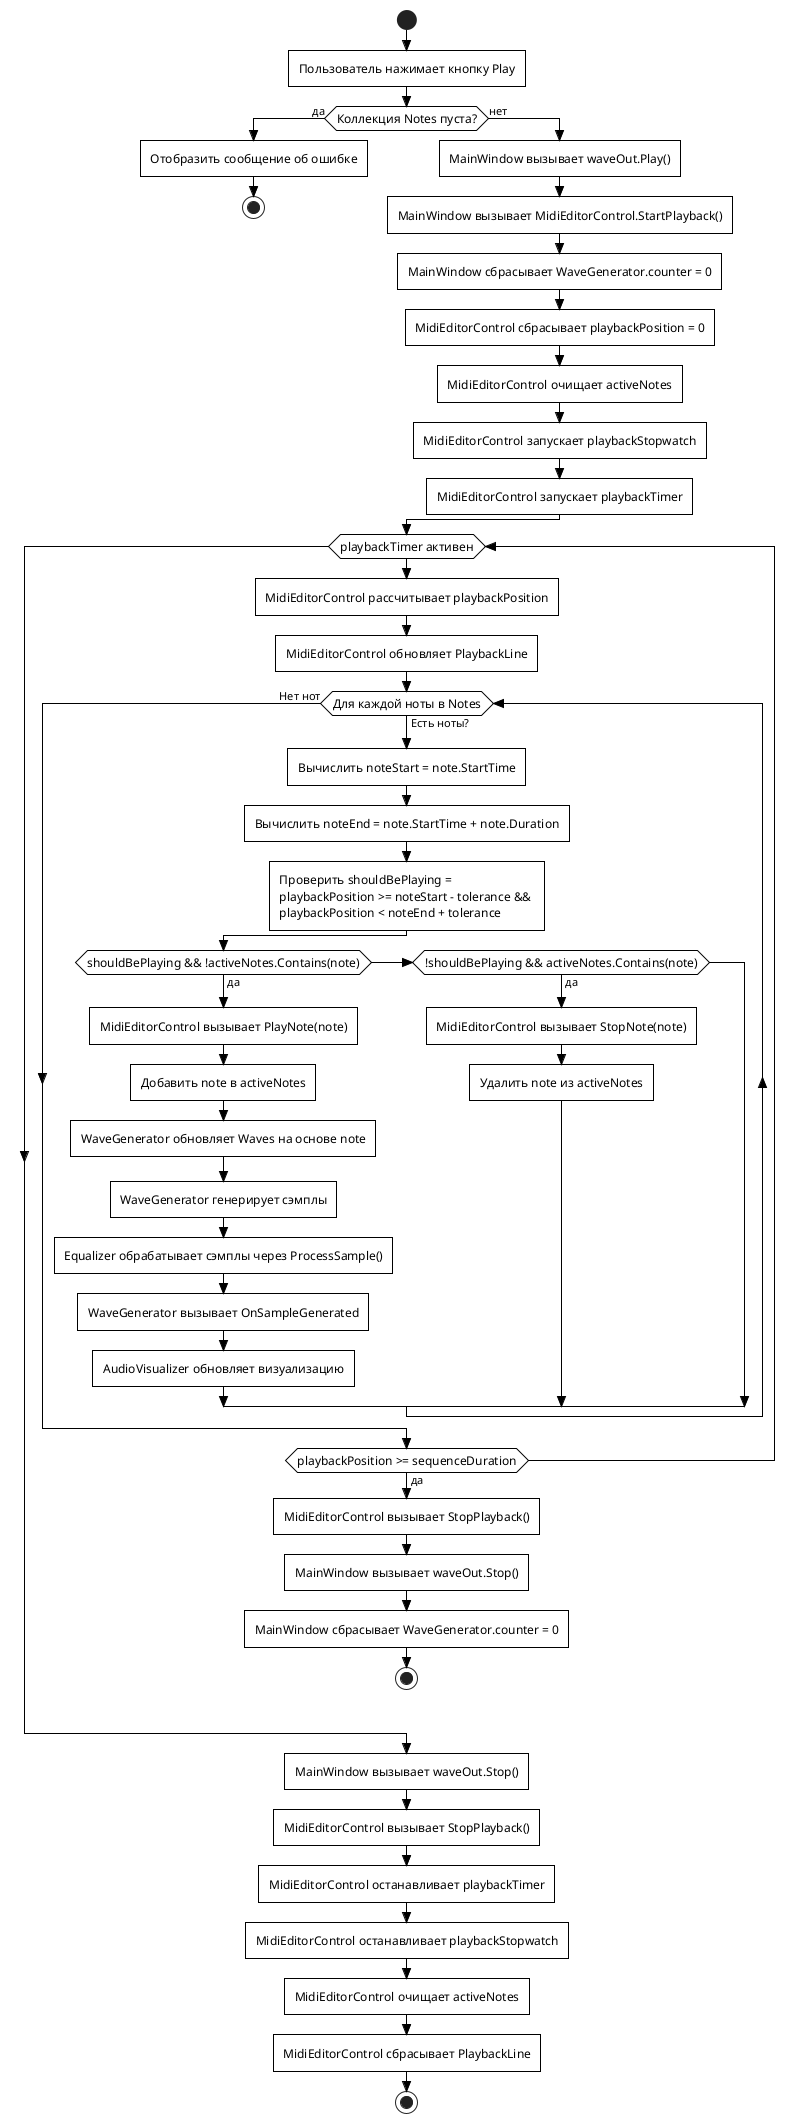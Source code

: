 @startuml ActivityDiagramPlayback

skinparam monochrome true
skinparam shadowing false
skinparam activityFontSize 12
skinparam activityFontName Arial
skinparam activityBorderThickness 1
skinparam activityBackgroundColor none
skinparam activityBorderColor black
skinparam activityCornerRadius 0
skinparam defaultCornerRadius 0
skinparam ArrowColor black
skinparam ActivityDiamondCornerRadius 0
skinparam style strictuml
skinparam roundCorner 0

start

:Пользователь нажимает кнопку Play;

if (Коллекция Notes пуста?) then (да)
  :Отобразить сообщение об ошибке;
  stop
else (нет)
  :MainWindow вызывает waveOut.Play();
  :MainWindow вызывает MidiEditorControl.StartPlayback();
  :MainWindow сбрасывает WaveGenerator.counter = 0;
  :MidiEditorControl сбрасывает playbackPosition = 0;
  :MidiEditorControl очищает activeNotes;
  :MidiEditorControl запускает playbackStopwatch;
  :MidiEditorControl запускает playbackTimer;
endif

while (playbackTimer активен)
  :MidiEditorControl рассчитывает playbackPosition;
  :MidiEditorControl обновляет PlaybackLine;

  while (Для каждой ноты в Notes) is (Есть ноты?)
    :Вычислить noteStart = note.StartTime;
    :Вычислить noteEnd = note.StartTime + note.Duration;
    :Проверить shouldBePlaying = \nplaybackPosition >= noteStart - tolerance && \nplaybackPosition < noteEnd + tolerance;
    if (shouldBePlaying && !activeNotes.Contains(note)) then (да)
      :MidiEditorControl вызывает PlayNote(note);
      :Добавить note в activeNotes;
      :WaveGenerator обновляет Waves на основе note;
      :WaveGenerator генерирует сэмплы;
      :Equalizer обрабатывает сэмплы через ProcessSample();
      :WaveGenerator вызывает OnSampleGenerated;
      :AudioVisualizer обновляет визуализацию;
    else if (!shouldBePlaying && activeNotes.Contains(note)) then (да)
      :MidiEditorControl вызывает StopNote(note);
      :Удалить note из activeNotes;
    endif
  end while (Нет нот)

  if (playbackPosition >= sequenceDuration) then (да)
    :MidiEditorControl вызывает StopPlayback();
    :MainWindow вызывает waveOut.Stop();
    :MainWindow сбрасывает WaveGenerator.counter = 0;
    stop
  endif
endwhile

:MainWindow вызывает waveOut.Stop();
:MidiEditorControl вызывает StopPlayback();
:MidiEditorControl останавливает playbackTimer;
:MidiEditorControl останавливает playbackStopwatch;
:MidiEditorControl очищает activeNotes;
:MidiEditorControl сбрасывает PlaybackLine;

stop
@enduml
